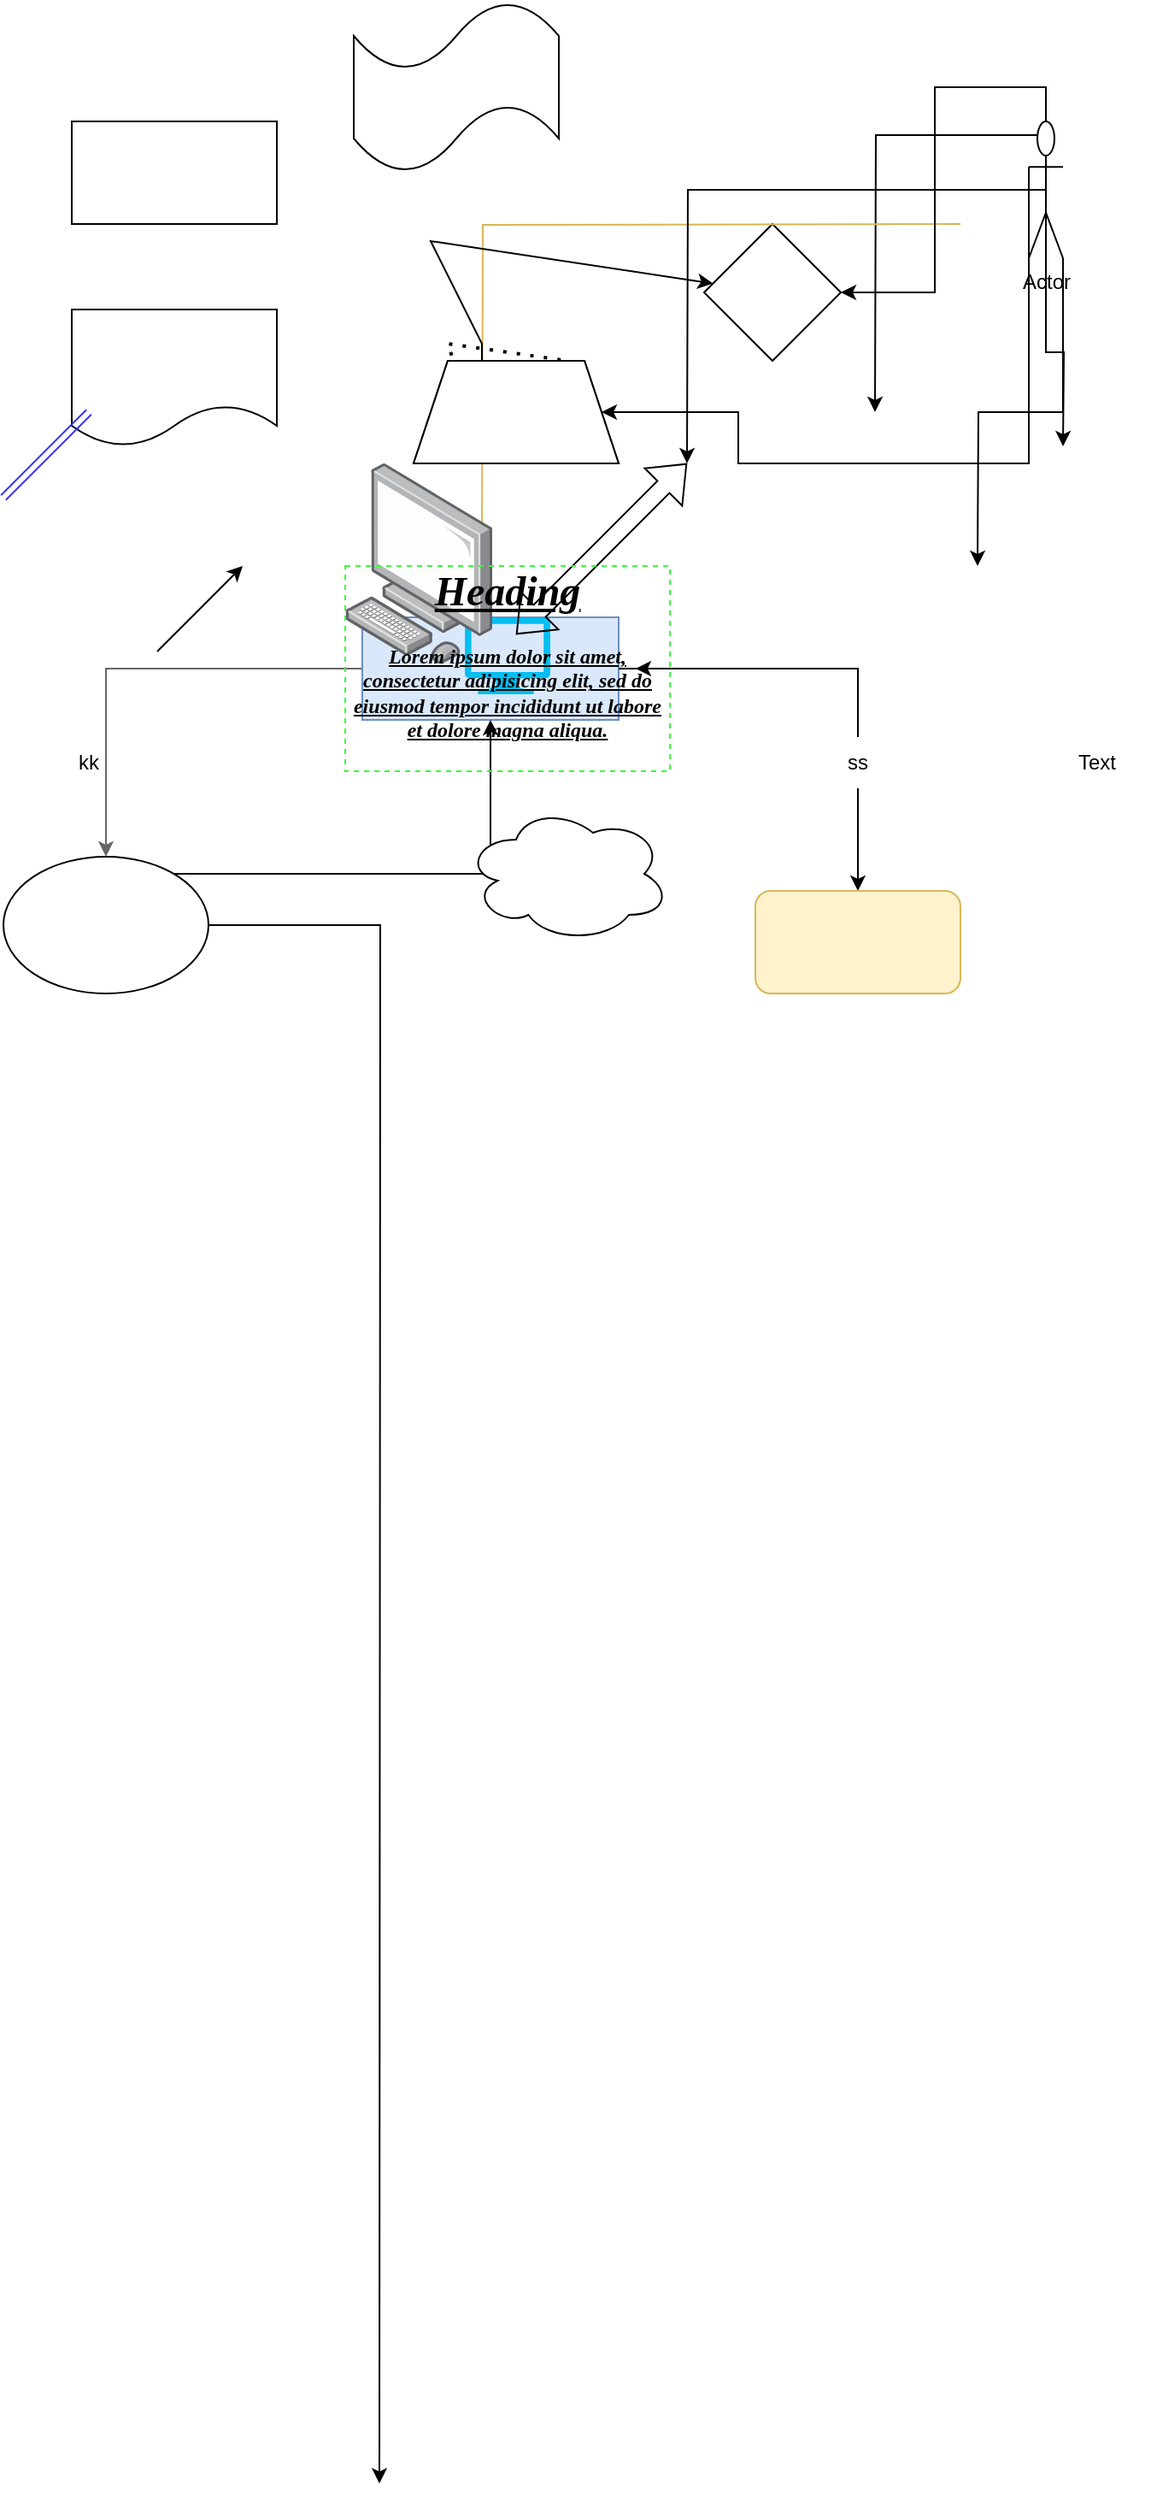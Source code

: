 <mxfile version="16.6.3" type="github" pages="2">
  <diagram id="H_D4V1mDmPy16p9pCtjl" name="Page-1">
    <mxGraphModel dx="782" dy="478" grid="1" gridSize="10" guides="1" tooltips="1" connect="1" arrows="1" fold="1" page="1" pageScale="1" pageWidth="850" pageHeight="1100" math="0" shadow="0">
      <root>
        <mxCell id="0" />
        <mxCell id="1" parent="0" />
        <mxCell id="3zsFZfIqY85aoSw41dkq-1" value="" style="rounded=0;whiteSpace=wrap;html=1;" vertex="1" parent="1">
          <mxGeometry x="140" y="80" width="120" height="60" as="geometry" />
        </mxCell>
        <mxCell id="3zsFZfIqY85aoSw41dkq-2" value="" style="rhombus;whiteSpace=wrap;html=1;" vertex="1" parent="1">
          <mxGeometry x="510" y="140" width="80" height="80" as="geometry" />
        </mxCell>
        <mxCell id="3zsFZfIqY85aoSw41dkq-3" value="" style="shape=document;whiteSpace=wrap;html=1;boundedLbl=1;" vertex="1" parent="1">
          <mxGeometry x="140" y="190" width="120" height="80" as="geometry" />
        </mxCell>
        <mxCell id="3zsFZfIqY85aoSw41dkq-4" value="" style="shape=tape;whiteSpace=wrap;html=1;" vertex="1" parent="1">
          <mxGeometry x="305" y="10" width="120" height="100" as="geometry" />
        </mxCell>
        <mxCell id="3zsFZfIqY85aoSw41dkq-11" style="edgeStyle=orthogonalEdgeStyle;rounded=0;orthogonalLoop=1;jettySize=auto;html=1;exitX=0;exitY=0.333;exitDx=0;exitDy=0;exitPerimeter=0;" edge="1" parent="1" source="3zsFZfIqY85aoSw41dkq-5" target="3zsFZfIqY85aoSw41dkq-10">
          <mxGeometry relative="1" as="geometry">
            <Array as="points">
              <mxPoint x="530" y="280" />
              <mxPoint x="530" y="250" />
            </Array>
          </mxGeometry>
        </mxCell>
        <mxCell id="3zsFZfIqY85aoSw41dkq-12" style="edgeStyle=orthogonalEdgeStyle;rounded=0;orthogonalLoop=1;jettySize=auto;html=1;exitX=0.5;exitY=0.5;exitDx=0;exitDy=0;exitPerimeter=0;" edge="1" parent="1" source="3zsFZfIqY85aoSw41dkq-5">
          <mxGeometry relative="1" as="geometry">
            <mxPoint x="720" y="270" as="targetPoint" />
          </mxGeometry>
        </mxCell>
        <mxCell id="3zsFZfIqY85aoSw41dkq-13" style="edgeStyle=orthogonalEdgeStyle;rounded=0;orthogonalLoop=1;jettySize=auto;html=1;exitX=0.25;exitY=0.1;exitDx=0;exitDy=0;exitPerimeter=0;" edge="1" parent="1" source="3zsFZfIqY85aoSw41dkq-5">
          <mxGeometry relative="1" as="geometry">
            <mxPoint x="610" y="250" as="targetPoint" />
          </mxGeometry>
        </mxCell>
        <mxCell id="3zsFZfIqY85aoSw41dkq-14" style="edgeStyle=orthogonalEdgeStyle;rounded=0;orthogonalLoop=1;jettySize=auto;html=1;exitX=1;exitY=1;exitDx=0;exitDy=0;exitPerimeter=0;" edge="1" parent="1" source="3zsFZfIqY85aoSw41dkq-5">
          <mxGeometry relative="1" as="geometry">
            <mxPoint x="670" y="340" as="targetPoint" />
          </mxGeometry>
        </mxCell>
        <mxCell id="3zsFZfIqY85aoSw41dkq-15" style="edgeStyle=orthogonalEdgeStyle;rounded=0;orthogonalLoop=1;jettySize=auto;html=1;fillColor=#fff2cc;strokeColor=#d6b656;" edge="1" parent="1">
          <mxGeometry relative="1" as="geometry">
            <mxPoint x="380" y="330" as="targetPoint" />
            <mxPoint x="660" y="140" as="sourcePoint" />
          </mxGeometry>
        </mxCell>
        <mxCell id="3zsFZfIqY85aoSw41dkq-16" style="edgeStyle=orthogonalEdgeStyle;rounded=0;orthogonalLoop=1;jettySize=auto;html=1;exitX=0.5;exitY=0;exitDx=0;exitDy=0;exitPerimeter=0;" edge="1" parent="1" source="3zsFZfIqY85aoSw41dkq-5" target="3zsFZfIqY85aoSw41dkq-2">
          <mxGeometry relative="1" as="geometry" />
        </mxCell>
        <mxCell id="3zsFZfIqY85aoSw41dkq-17" style="edgeStyle=orthogonalEdgeStyle;rounded=0;orthogonalLoop=1;jettySize=auto;html=1;exitX=0.5;exitY=0.5;exitDx=0;exitDy=0;exitPerimeter=0;" edge="1" parent="1" source="3zsFZfIqY85aoSw41dkq-5">
          <mxGeometry relative="1" as="geometry">
            <mxPoint x="500" y="280" as="targetPoint" />
          </mxGeometry>
        </mxCell>
        <mxCell id="3zsFZfIqY85aoSw41dkq-5" value="Actor" style="shape=umlActor;verticalLabelPosition=bottom;verticalAlign=top;html=1;outlineConnect=0;" vertex="1" parent="1">
          <mxGeometry x="700" y="80" width="20" height="80" as="geometry" />
        </mxCell>
        <mxCell id="3zsFZfIqY85aoSw41dkq-6" value="" style="shape=flexArrow;endArrow=classic;html=1;rounded=0;" edge="1" parent="1">
          <mxGeometry width="50" height="50" relative="1" as="geometry">
            <mxPoint x="380" y="270" as="sourcePoint" />
            <mxPoint x="430" y="220" as="targetPoint" />
          </mxGeometry>
        </mxCell>
        <mxCell id="3zsFZfIqY85aoSw41dkq-7" value="" style="endArrow=none;dashed=1;html=1;dashPattern=1 3;strokeWidth=2;rounded=0;" edge="1" parent="1">
          <mxGeometry width="50" height="50" relative="1" as="geometry">
            <mxPoint x="380" y="270" as="sourcePoint" />
            <mxPoint x="430" y="220" as="targetPoint" />
            <Array as="points">
              <mxPoint x="360" y="210" />
            </Array>
          </mxGeometry>
        </mxCell>
        <mxCell id="3zsFZfIqY85aoSw41dkq-8" value="" style="endArrow=classic;html=1;rounded=0;" edge="1" parent="1" target="3zsFZfIqY85aoSw41dkq-2">
          <mxGeometry width="50" height="50" relative="1" as="geometry">
            <mxPoint x="380" y="270" as="sourcePoint" />
            <mxPoint x="430" y="220" as="targetPoint" />
            <Array as="points">
              <mxPoint x="380" y="210" />
              <mxPoint x="350" y="150" />
            </Array>
          </mxGeometry>
        </mxCell>
        <mxCell id="3zsFZfIqY85aoSw41dkq-9" value="" style="shape=trapezoid;perimeter=trapezoidPerimeter;whiteSpace=wrap;html=1;fixedSize=1;" vertex="1" parent="1">
          <mxGeometry x="340" y="220" width="120" height="60" as="geometry" />
        </mxCell>
        <mxCell id="3zsFZfIqY85aoSw41dkq-10" value="" style="shape=trapezoid;perimeter=trapezoidPerimeter;whiteSpace=wrap;html=1;fixedSize=1;" vertex="1" parent="1">
          <mxGeometry x="340" y="220" width="120" height="60" as="geometry" />
        </mxCell>
        <mxCell id="3zsFZfIqY85aoSw41dkq-23" style="edgeStyle=orthogonalEdgeStyle;rounded=0;orthogonalLoop=1;jettySize=auto;html=1;" edge="1" parent="1" source="3zsFZfIqY85aoSw41dkq-18">
          <mxGeometry relative="1" as="geometry">
            <mxPoint x="470" y="400" as="targetPoint" />
          </mxGeometry>
        </mxCell>
        <mxCell id="3zsFZfIqY85aoSw41dkq-24" style="edgeStyle=orthogonalEdgeStyle;rounded=0;orthogonalLoop=1;jettySize=auto;html=1;entryX=0.5;entryY=0;entryDx=0;entryDy=0;startArrow=none;" edge="1" parent="1" source="3zsFZfIqY85aoSw41dkq-30" target="3zsFZfIqY85aoSw41dkq-20">
          <mxGeometry relative="1" as="geometry" />
        </mxCell>
        <mxCell id="3zsFZfIqY85aoSw41dkq-25" style="edgeStyle=orthogonalEdgeStyle;rounded=0;orthogonalLoop=1;jettySize=auto;html=1;fillColor=#f5f5f5;strokeColor=#666666;" edge="1" parent="1" source="3zsFZfIqY85aoSw41dkq-18" target="3zsFZfIqY85aoSw41dkq-21">
          <mxGeometry relative="1" as="geometry">
            <Array as="points">
              <mxPoint x="160" y="400" />
            </Array>
          </mxGeometry>
        </mxCell>
        <mxCell id="3zsFZfIqY85aoSw41dkq-18" value="" style="rounded=0;whiteSpace=wrap;html=1;fillColor=#dae8fc;strokeColor=#6c8ebf;" vertex="1" parent="1">
          <mxGeometry x="310" y="370" width="150" height="60" as="geometry" />
        </mxCell>
        <mxCell id="3zsFZfIqY85aoSw41dkq-19" value="" style="endArrow=classic;html=1;rounded=0;" edge="1" parent="1">
          <mxGeometry width="50" height="50" relative="1" as="geometry">
            <mxPoint x="190" y="390" as="sourcePoint" />
            <mxPoint x="240" y="340" as="targetPoint" />
          </mxGeometry>
        </mxCell>
        <mxCell id="3zsFZfIqY85aoSw41dkq-20" value="" style="rounded=1;whiteSpace=wrap;html=1;fillColor=#fff2cc;strokeColor=#d6b656;" vertex="1" parent="1">
          <mxGeometry x="540" y="530" width="120" height="60" as="geometry" />
        </mxCell>
        <mxCell id="3zsFZfIqY85aoSw41dkq-26" style="edgeStyle=orthogonalEdgeStyle;rounded=0;orthogonalLoop=1;jettySize=auto;html=1;entryX=0.5;entryY=1;entryDx=0;entryDy=0;" edge="1" parent="1" source="3zsFZfIqY85aoSw41dkq-21" target="3zsFZfIqY85aoSw41dkq-18">
          <mxGeometry relative="1" as="geometry">
            <Array as="points">
              <mxPoint x="385" y="520" />
            </Array>
          </mxGeometry>
        </mxCell>
        <mxCell id="SvdKvMRKvDDbMYNtsoDQ-1" style="edgeStyle=orthogonalEdgeStyle;rounded=0;orthogonalLoop=1;jettySize=auto;html=1;" edge="1" parent="1" source="3zsFZfIqY85aoSw41dkq-21">
          <mxGeometry relative="1" as="geometry">
            <mxPoint x="320" y="1461.333" as="targetPoint" />
          </mxGeometry>
        </mxCell>
        <mxCell id="3zsFZfIqY85aoSw41dkq-21" value="" style="ellipse;whiteSpace=wrap;html=1;" vertex="1" parent="1">
          <mxGeometry x="100" y="510" width="120" height="80" as="geometry" />
        </mxCell>
        <mxCell id="3zsFZfIqY85aoSw41dkq-22" value="" style="endArrow=classic;html=1;rounded=0;strokeColor=#3333FF;shape=link;" edge="1" parent="1">
          <mxGeometry width="50" height="50" relative="1" as="geometry">
            <mxPoint x="100" y="300" as="sourcePoint" />
            <mxPoint x="150" y="250" as="targetPoint" />
          </mxGeometry>
        </mxCell>
        <mxCell id="3zsFZfIqY85aoSw41dkq-27" value="" style="verticalLabelPosition=bottom;html=1;verticalAlign=top;align=center;strokeColor=none;fillColor=#00BEF2;shape=mxgraph.azure.computer;pointerEvents=1;" vertex="1" parent="1">
          <mxGeometry x="370" y="370" width="50" height="45" as="geometry" />
        </mxCell>
        <mxCell id="3zsFZfIqY85aoSw41dkq-28" value="" style="points=[];aspect=fixed;html=1;align=center;shadow=0;dashed=0;image;image=img/lib/allied_telesis/computer_and_terminals/Personal_Computer.svg;" vertex="1" parent="1">
          <mxGeometry x="300" y="280" width="86.41" height="117.11" as="geometry" />
        </mxCell>
        <mxCell id="3zsFZfIqY85aoSw41dkq-29" value="" style="shape=flexArrow;endArrow=classic;startArrow=classic;html=1;rounded=0;" edge="1" parent="1">
          <mxGeometry width="100" height="100" relative="1" as="geometry">
            <mxPoint x="400" y="380" as="sourcePoint" />
            <mxPoint x="500" y="280" as="targetPoint" />
          </mxGeometry>
        </mxCell>
        <mxCell id="3zsFZfIqY85aoSw41dkq-30" value="ss" style="text;html=1;strokeColor=none;fillColor=none;align=center;verticalAlign=middle;whiteSpace=wrap;rounded=0;" vertex="1" parent="1">
          <mxGeometry x="570" y="440" width="60" height="30" as="geometry" />
        </mxCell>
        <mxCell id="3zsFZfIqY85aoSw41dkq-31" value="" style="edgeStyle=orthogonalEdgeStyle;rounded=0;orthogonalLoop=1;jettySize=auto;html=1;entryX=0.5;entryY=0;entryDx=0;entryDy=0;endArrow=none;" edge="1" parent="1" source="3zsFZfIqY85aoSw41dkq-18" target="3zsFZfIqY85aoSw41dkq-30">
          <mxGeometry relative="1" as="geometry">
            <mxPoint x="460" y="400" as="sourcePoint" />
            <mxPoint x="600" y="530" as="targetPoint" />
          </mxGeometry>
        </mxCell>
        <mxCell id="3zsFZfIqY85aoSw41dkq-32" value="Text" style="text;html=1;strokeColor=none;fillColor=none;align=center;verticalAlign=middle;whiteSpace=wrap;rounded=0;" vertex="1" parent="1">
          <mxGeometry x="710" y="440" width="60" height="30" as="geometry" />
        </mxCell>
        <mxCell id="3zsFZfIqY85aoSw41dkq-35" value="kk" style="text;html=1;strokeColor=none;fillColor=none;align=center;verticalAlign=middle;whiteSpace=wrap;rounded=0;" vertex="1" parent="1">
          <mxGeometry x="120" y="440" width="60" height="30" as="geometry" />
        </mxCell>
        <mxCell id="3zsFZfIqY85aoSw41dkq-34" value="&lt;h1&gt;Heading&lt;/h1&gt;&lt;p&gt;Lorem ipsum dolor sit amet, consectetur adipisicing elit, sed do eiusmod tempor incididunt ut labore et dolore magna aliqua.&lt;/p&gt;" style="text;html=1;strokeColor=#33FF33;fillColor=none;spacing=5;spacingTop=-20;whiteSpace=wrap;overflow=hidden;rounded=0;fontStyle=7;horizontal=1;verticalAlign=bottom;align=center;labelBackgroundColor=none;labelBorderColor=none;fontFamily=Verdana;dashed=1;" vertex="1" parent="1">
          <mxGeometry x="300" y="340" width="190" height="120" as="geometry" />
        </mxCell>
        <mxCell id="3zsFZfIqY85aoSw41dkq-36" value="" style="ellipse;shape=cloud;whiteSpace=wrap;html=1;" vertex="1" parent="1">
          <mxGeometry x="370" y="480" width="120" height="80" as="geometry" />
        </mxCell>
      </root>
    </mxGraphModel>
  </diagram>
  <diagram id="8nLwfG7LMq8CCgCTHxmS" name="Page-2">
    <mxGraphModel dx="782" dy="478" grid="1" gridSize="10" guides="1" tooltips="1" connect="1" arrows="1" fold="1" page="1" pageScale="1" pageWidth="850" pageHeight="1100" math="0" shadow="0">
      <root>
        <mxCell id="HJdGvZrDSydE_5zSYzox-0" />
        <mxCell id="HJdGvZrDSydE_5zSYzox-1" parent="HJdGvZrDSydE_5zSYzox-0" />
      </root>
    </mxGraphModel>
  </diagram>
</mxfile>
